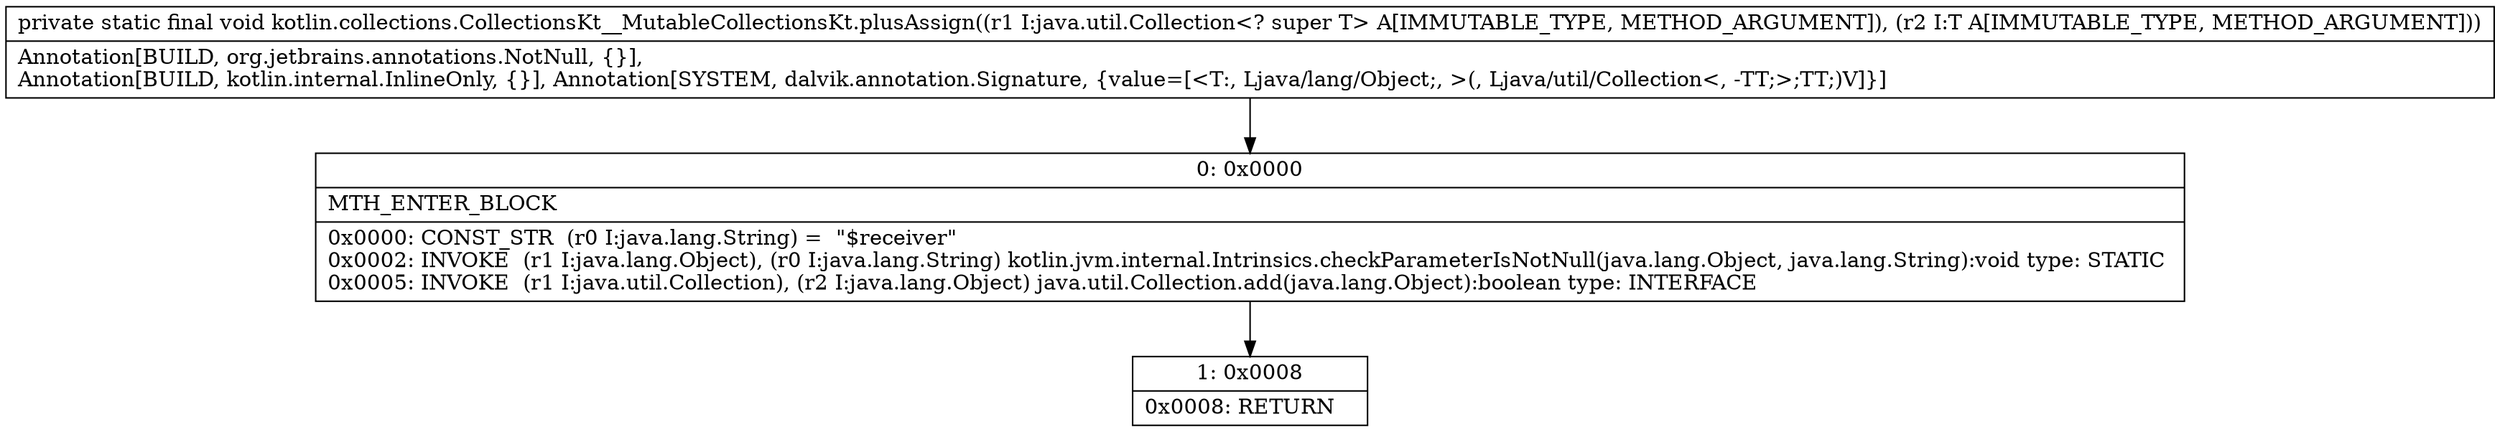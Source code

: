digraph "CFG forkotlin.collections.CollectionsKt__MutableCollectionsKt.plusAssign(Ljava\/util\/Collection;Ljava\/lang\/Object;)V" {
Node_0 [shape=record,label="{0\:\ 0x0000|MTH_ENTER_BLOCK\l|0x0000: CONST_STR  (r0 I:java.lang.String) =  \"$receiver\" \l0x0002: INVOKE  (r1 I:java.lang.Object), (r0 I:java.lang.String) kotlin.jvm.internal.Intrinsics.checkParameterIsNotNull(java.lang.Object, java.lang.String):void type: STATIC \l0x0005: INVOKE  (r1 I:java.util.Collection), (r2 I:java.lang.Object) java.util.Collection.add(java.lang.Object):boolean type: INTERFACE \l}"];
Node_1 [shape=record,label="{1\:\ 0x0008|0x0008: RETURN   \l}"];
MethodNode[shape=record,label="{private static final void kotlin.collections.CollectionsKt__MutableCollectionsKt.plusAssign((r1 I:java.util.Collection\<? super T\> A[IMMUTABLE_TYPE, METHOD_ARGUMENT]), (r2 I:T A[IMMUTABLE_TYPE, METHOD_ARGUMENT]))  | Annotation[BUILD, org.jetbrains.annotations.NotNull, \{\}], \lAnnotation[BUILD, kotlin.internal.InlineOnly, \{\}], Annotation[SYSTEM, dalvik.annotation.Signature, \{value=[\<T:, Ljava\/lang\/Object;, \>(, Ljava\/util\/Collection\<, \-TT;\>;TT;)V]\}]\l}"];
MethodNode -> Node_0;
Node_0 -> Node_1;
}


